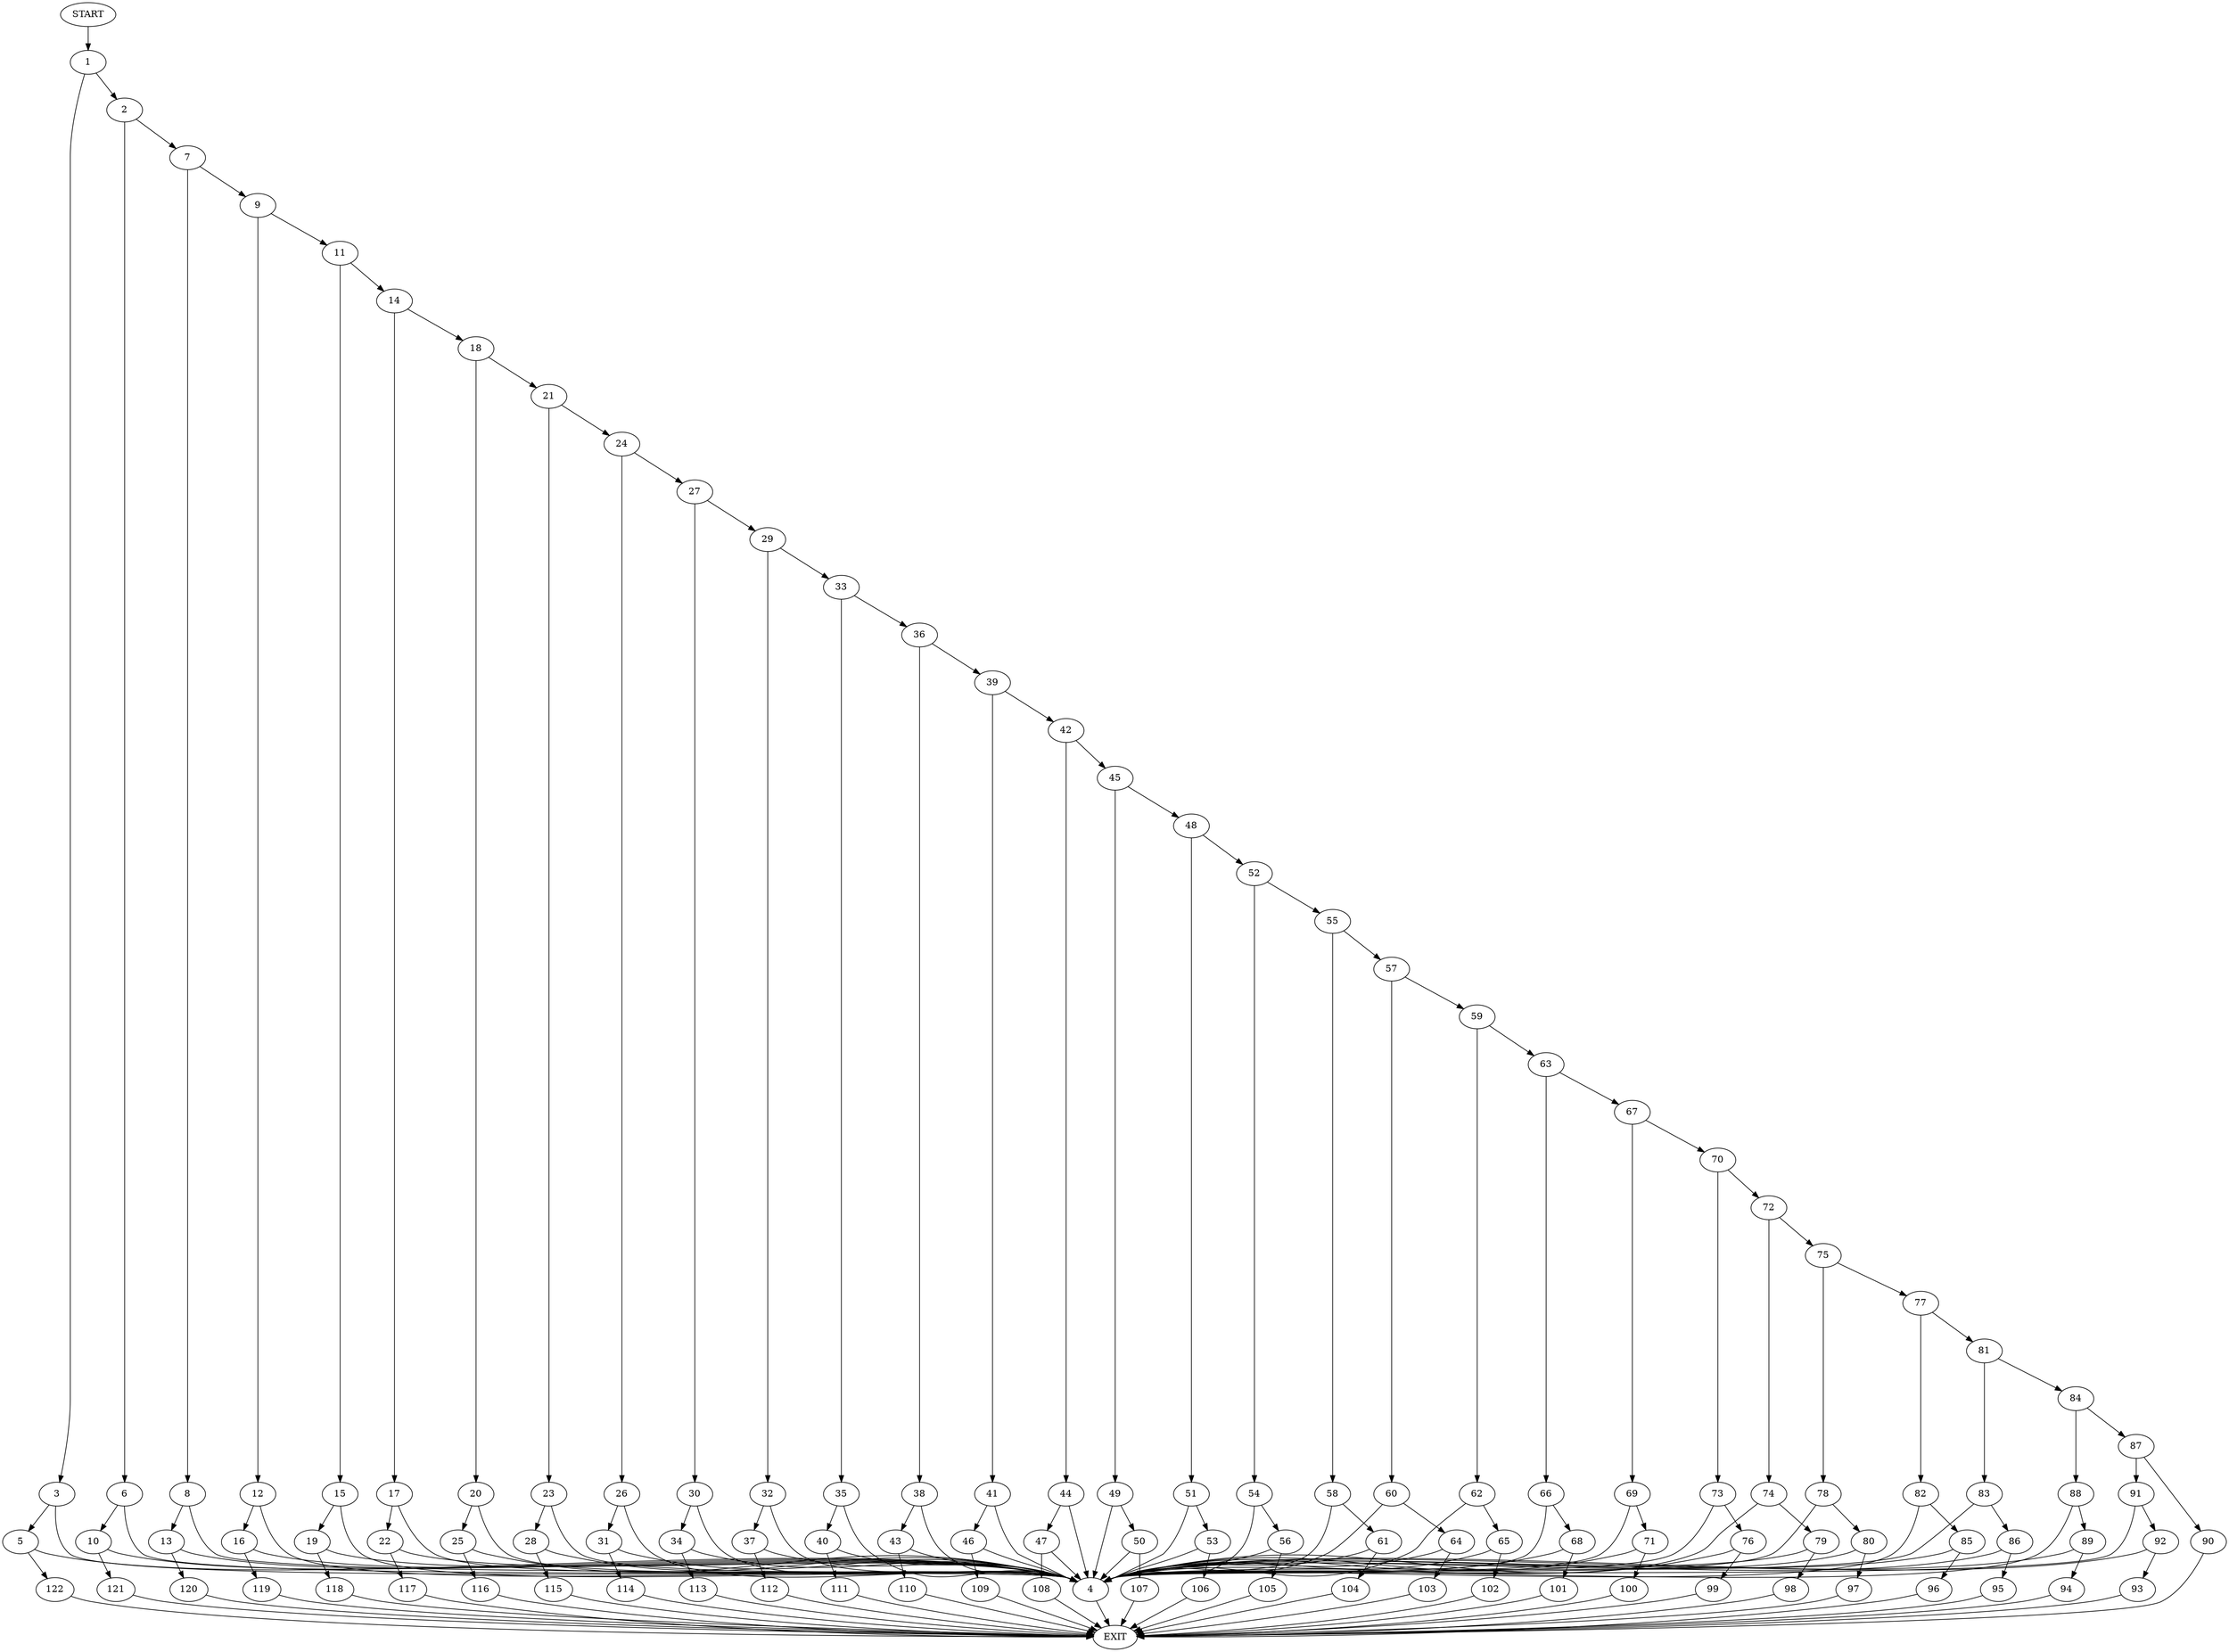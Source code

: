 digraph {
0 [label="START"]
123 [label="EXIT"]
0 -> 1
1 -> 2
1 -> 3
3 -> 4
3 -> 5
2 -> 6
2 -> 7
7 -> 8
7 -> 9
6 -> 10
6 -> 4
9 -> 11
9 -> 12
8 -> 4
8 -> 13
11 -> 14
11 -> 15
12 -> 4
12 -> 16
14 -> 17
14 -> 18
15 -> 4
15 -> 19
18 -> 20
18 -> 21
17 -> 4
17 -> 22
21 -> 23
21 -> 24
20 -> 4
20 -> 25
24 -> 26
24 -> 27
23 -> 4
23 -> 28
27 -> 29
27 -> 30
26 -> 4
26 -> 31
29 -> 32
29 -> 33
30 -> 4
30 -> 34
33 -> 35
33 -> 36
32 -> 4
32 -> 37
36 -> 38
36 -> 39
35 -> 4
35 -> 40
39 -> 41
39 -> 42
38 -> 4
38 -> 43
42 -> 44
42 -> 45
41 -> 4
41 -> 46
44 -> 4
44 -> 47
45 -> 48
45 -> 49
49 -> 4
49 -> 50
48 -> 51
48 -> 52
51 -> 4
51 -> 53
52 -> 54
52 -> 55
54 -> 4
54 -> 56
55 -> 57
55 -> 58
57 -> 59
57 -> 60
58 -> 4
58 -> 61
59 -> 62
59 -> 63
60 -> 4
60 -> 64
62 -> 4
62 -> 65
63 -> 66
63 -> 67
66 -> 4
66 -> 68
67 -> 69
67 -> 70
69 -> 4
69 -> 71
70 -> 72
70 -> 73
72 -> 74
72 -> 75
73 -> 4
73 -> 76
75 -> 77
75 -> 78
74 -> 4
74 -> 79
78 -> 4
78 -> 80
77 -> 81
77 -> 82
81 -> 83
81 -> 84
82 -> 4
82 -> 85
83 -> 4
83 -> 86
84 -> 87
84 -> 88
88 -> 4
88 -> 89
87 -> 90
87 -> 91
91 -> 4
91 -> 92
90 -> 123
4 -> 123
92 -> 4
92 -> 93
93 -> 123
89 -> 4
89 -> 94
94 -> 123
86 -> 4
86 -> 95
95 -> 123
85 -> 4
85 -> 96
96 -> 123
80 -> 4
80 -> 97
97 -> 123
79 -> 98
79 -> 4
98 -> 123
76 -> 4
76 -> 99
99 -> 123
71 -> 4
71 -> 100
100 -> 123
68 -> 4
68 -> 101
101 -> 123
65 -> 4
65 -> 102
102 -> 123
64 -> 4
64 -> 103
103 -> 123
61 -> 4
61 -> 104
104 -> 123
56 -> 4
56 -> 105
105 -> 123
53 -> 4
53 -> 106
106 -> 123
50 -> 4
50 -> 107
107 -> 123
47 -> 4
47 -> 108
108 -> 123
46 -> 4
46 -> 109
109 -> 123
43 -> 4
43 -> 110
110 -> 123
40 -> 4
40 -> 111
111 -> 123
37 -> 4
37 -> 112
112 -> 123
34 -> 4
34 -> 113
113 -> 123
31 -> 4
31 -> 114
114 -> 123
28 -> 4
28 -> 115
115 -> 123
25 -> 4
25 -> 116
116 -> 123
22 -> 4
22 -> 117
117 -> 123
19 -> 4
19 -> 118
118 -> 123
16 -> 4
16 -> 119
119 -> 123
13 -> 4
13 -> 120
120 -> 123
10 -> 121
10 -> 4
121 -> 123
5 -> 122
5 -> 4
122 -> 123
}
